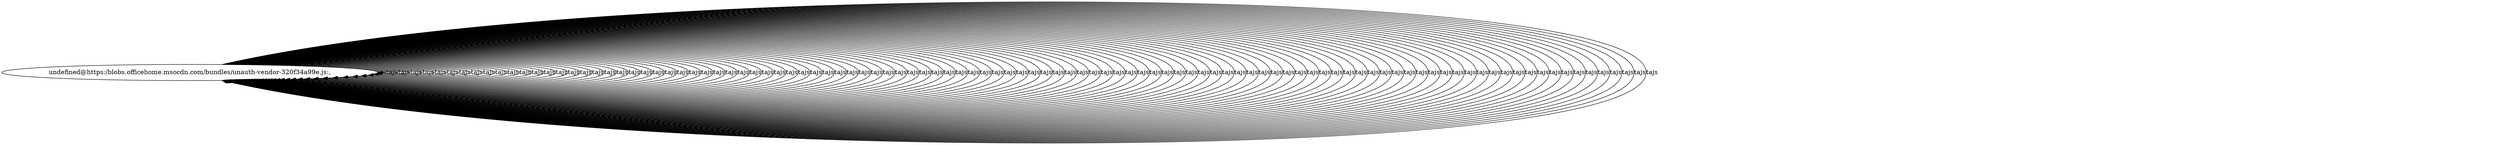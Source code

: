 digraph lacunaCG {
 "undefined@https:/blobs.officehome.msocdn.com/bundles/unauth-vendor-320f34a99e.js:," -> "undefined@https:/blobs.officehome.msocdn.com/bundles/unauth-vendor-320f34a99e.js:," [label="tajs" ];
 "undefined@https:/blobs.officehome.msocdn.com/bundles/unauth-vendor-320f34a99e.js:," -> "undefined@https:/blobs.officehome.msocdn.com/bundles/unauth-vendor-320f34a99e.js:," [label="tajs" ];
 "undefined@https:/blobs.officehome.msocdn.com/bundles/unauth-vendor-320f34a99e.js:," -> "undefined@https:/blobs.officehome.msocdn.com/bundles/unauth-vendor-320f34a99e.js:," [label="tajs" ];
 "undefined@https:/blobs.officehome.msocdn.com/bundles/unauth-vendor-320f34a99e.js:," -> "undefined@https:/blobs.officehome.msocdn.com/bundles/unauth-vendor-320f34a99e.js:," [label="tajs" ];
 "undefined@https:/blobs.officehome.msocdn.com/bundles/unauth-vendor-320f34a99e.js:," -> "undefined@https:/blobs.officehome.msocdn.com/bundles/unauth-vendor-320f34a99e.js:," [label="tajs" ];
 "undefined@https:/blobs.officehome.msocdn.com/bundles/unauth-vendor-320f34a99e.js:," -> "undefined@https:/blobs.officehome.msocdn.com/bundles/unauth-vendor-320f34a99e.js:," [label="tajs" ];
 "undefined@https:/blobs.officehome.msocdn.com/bundles/unauth-vendor-320f34a99e.js:," -> "undefined@https:/blobs.officehome.msocdn.com/bundles/unauth-vendor-320f34a99e.js:," [label="tajs" ];
 "undefined@https:/blobs.officehome.msocdn.com/bundles/unauth-vendor-320f34a99e.js:," -> "undefined@https:/blobs.officehome.msocdn.com/bundles/unauth-vendor-320f34a99e.js:," [label="tajs" ];
 "undefined@https:/blobs.officehome.msocdn.com/bundles/unauth-vendor-320f34a99e.js:," -> "undefined@https:/blobs.officehome.msocdn.com/bundles/unauth-vendor-320f34a99e.js:," [label="tajs" ];
 "undefined@https:/blobs.officehome.msocdn.com/bundles/unauth-vendor-320f34a99e.js:," -> "undefined@https:/blobs.officehome.msocdn.com/bundles/unauth-vendor-320f34a99e.js:," [label="tajs" ];
 "undefined@https:/blobs.officehome.msocdn.com/bundles/unauth-vendor-320f34a99e.js:," -> "undefined@https:/blobs.officehome.msocdn.com/bundles/unauth-vendor-320f34a99e.js:," [label="tajs" ];
 "undefined@https:/blobs.officehome.msocdn.com/bundles/unauth-vendor-320f34a99e.js:," -> "undefined@https:/blobs.officehome.msocdn.com/bundles/unauth-vendor-320f34a99e.js:," [label="tajs" ];
 "undefined@https:/blobs.officehome.msocdn.com/bundles/unauth-vendor-320f34a99e.js:," -> "undefined@https:/blobs.officehome.msocdn.com/bundles/unauth-vendor-320f34a99e.js:," [label="tajs" ];
 "undefined@https:/blobs.officehome.msocdn.com/bundles/unauth-vendor-320f34a99e.js:," -> "undefined@https:/blobs.officehome.msocdn.com/bundles/unauth-vendor-320f34a99e.js:," [label="tajs" ];
 "undefined@https:/blobs.officehome.msocdn.com/bundles/unauth-vendor-320f34a99e.js:," -> "undefined@https:/blobs.officehome.msocdn.com/bundles/unauth-vendor-320f34a99e.js:," [label="tajs" ];
 "undefined@https:/blobs.officehome.msocdn.com/bundles/unauth-vendor-320f34a99e.js:," -> "undefined@https:/blobs.officehome.msocdn.com/bundles/unauth-vendor-320f34a99e.js:," [label="tajs" ];
 "undefined@https:/blobs.officehome.msocdn.com/bundles/unauth-vendor-320f34a99e.js:," -> "undefined@https:/blobs.officehome.msocdn.com/bundles/unauth-vendor-320f34a99e.js:," [label="tajs" ];
 "undefined@https:/blobs.officehome.msocdn.com/bundles/unauth-vendor-320f34a99e.js:," -> "undefined@https:/blobs.officehome.msocdn.com/bundles/unauth-vendor-320f34a99e.js:," [label="tajs" ];
 "undefined@https:/blobs.officehome.msocdn.com/bundles/unauth-vendor-320f34a99e.js:," -> "undefined@https:/blobs.officehome.msocdn.com/bundles/unauth-vendor-320f34a99e.js:," [label="tajs" ];
 "undefined@https:/blobs.officehome.msocdn.com/bundles/unauth-vendor-320f34a99e.js:," -> "undefined@https:/blobs.officehome.msocdn.com/bundles/unauth-vendor-320f34a99e.js:," [label="tajs" ];
 "undefined@https:/blobs.officehome.msocdn.com/bundles/unauth-vendor-320f34a99e.js:," -> "undefined@https:/blobs.officehome.msocdn.com/bundles/unauth-vendor-320f34a99e.js:," [label="tajs" ];
 "undefined@https:/blobs.officehome.msocdn.com/bundles/unauth-vendor-320f34a99e.js:," -> "undefined@https:/blobs.officehome.msocdn.com/bundles/unauth-vendor-320f34a99e.js:," [label="tajs" ];
 "undefined@https:/blobs.officehome.msocdn.com/bundles/unauth-vendor-320f34a99e.js:," -> "undefined@https:/blobs.officehome.msocdn.com/bundles/unauth-vendor-320f34a99e.js:," [label="tajs" ];
 "undefined@https:/blobs.officehome.msocdn.com/bundles/unauth-vendor-320f34a99e.js:," -> "undefined@https:/blobs.officehome.msocdn.com/bundles/unauth-vendor-320f34a99e.js:," [label="tajs" ];
 "undefined@https:/blobs.officehome.msocdn.com/bundles/unauth-vendor-320f34a99e.js:," -> "undefined@https:/blobs.officehome.msocdn.com/bundles/unauth-vendor-320f34a99e.js:," [label="tajs" ];
 "undefined@https:/blobs.officehome.msocdn.com/bundles/unauth-vendor-320f34a99e.js:," -> "undefined@https:/blobs.officehome.msocdn.com/bundles/unauth-vendor-320f34a99e.js:," [label="tajs" ];
 "undefined@https:/blobs.officehome.msocdn.com/bundles/unauth-vendor-320f34a99e.js:," -> "undefined@https:/blobs.officehome.msocdn.com/bundles/unauth-vendor-320f34a99e.js:," [label="tajs" ];
 "undefined@https:/blobs.officehome.msocdn.com/bundles/unauth-vendor-320f34a99e.js:," -> "undefined@https:/blobs.officehome.msocdn.com/bundles/unauth-vendor-320f34a99e.js:," [label="tajs" ];
 "undefined@https:/blobs.officehome.msocdn.com/bundles/unauth-vendor-320f34a99e.js:," -> "undefined@https:/blobs.officehome.msocdn.com/bundles/unauth-vendor-320f34a99e.js:," [label="tajs" ];
 "undefined@https:/blobs.officehome.msocdn.com/bundles/unauth-vendor-320f34a99e.js:," -> "undefined@https:/blobs.officehome.msocdn.com/bundles/unauth-vendor-320f34a99e.js:," [label="tajs" ];
 "undefined@https:/blobs.officehome.msocdn.com/bundles/unauth-vendor-320f34a99e.js:," -> "undefined@https:/blobs.officehome.msocdn.com/bundles/unauth-vendor-320f34a99e.js:," [label="tajs" ];
 "undefined@https:/blobs.officehome.msocdn.com/bundles/unauth-vendor-320f34a99e.js:," -> "undefined@https:/blobs.officehome.msocdn.com/bundles/unauth-vendor-320f34a99e.js:," [label="tajs" ];
 "undefined@https:/blobs.officehome.msocdn.com/bundles/unauth-vendor-320f34a99e.js:," -> "undefined@https:/blobs.officehome.msocdn.com/bundles/unauth-vendor-320f34a99e.js:," [label="tajs" ];
 "undefined@https:/blobs.officehome.msocdn.com/bundles/unauth-vendor-320f34a99e.js:," -> "undefined@https:/blobs.officehome.msocdn.com/bundles/unauth-vendor-320f34a99e.js:," [label="tajs" ];
 "undefined@https:/blobs.officehome.msocdn.com/bundles/unauth-vendor-320f34a99e.js:," -> "undefined@https:/blobs.officehome.msocdn.com/bundles/unauth-vendor-320f34a99e.js:," [label="tajs" ];
 "undefined@https:/blobs.officehome.msocdn.com/bundles/unauth-vendor-320f34a99e.js:," -> "undefined@https:/blobs.officehome.msocdn.com/bundles/unauth-vendor-320f34a99e.js:," [label="tajs" ];
 "undefined@https:/blobs.officehome.msocdn.com/bundles/unauth-vendor-320f34a99e.js:," -> "undefined@https:/blobs.officehome.msocdn.com/bundles/unauth-vendor-320f34a99e.js:," [label="tajs" ];
 "undefined@https:/blobs.officehome.msocdn.com/bundles/unauth-vendor-320f34a99e.js:," -> "undefined@https:/blobs.officehome.msocdn.com/bundles/unauth-vendor-320f34a99e.js:," [label="tajs" ];
 "undefined@https:/blobs.officehome.msocdn.com/bundles/unauth-vendor-320f34a99e.js:," -> "undefined@https:/blobs.officehome.msocdn.com/bundles/unauth-vendor-320f34a99e.js:," [label="tajs" ];
 "undefined@https:/blobs.officehome.msocdn.com/bundles/unauth-vendor-320f34a99e.js:," -> "undefined@https:/blobs.officehome.msocdn.com/bundles/unauth-vendor-320f34a99e.js:," [label="tajs" ];
 "undefined@https:/blobs.officehome.msocdn.com/bundles/unauth-vendor-320f34a99e.js:," -> "undefined@https:/blobs.officehome.msocdn.com/bundles/unauth-vendor-320f34a99e.js:," [label="tajs" ];
 "undefined@https:/blobs.officehome.msocdn.com/bundles/unauth-vendor-320f34a99e.js:," -> "undefined@https:/blobs.officehome.msocdn.com/bundles/unauth-vendor-320f34a99e.js:," [label="tajs" ];
 "undefined@https:/blobs.officehome.msocdn.com/bundles/unauth-vendor-320f34a99e.js:," -> "undefined@https:/blobs.officehome.msocdn.com/bundles/unauth-vendor-320f34a99e.js:," [label="tajs" ];
 "undefined@https:/blobs.officehome.msocdn.com/bundles/unauth-vendor-320f34a99e.js:," -> "undefined@https:/blobs.officehome.msocdn.com/bundles/unauth-vendor-320f34a99e.js:," [label="tajs" ];
 "undefined@https:/blobs.officehome.msocdn.com/bundles/unauth-vendor-320f34a99e.js:," -> "undefined@https:/blobs.officehome.msocdn.com/bundles/unauth-vendor-320f34a99e.js:," [label="tajs" ];
 "undefined@https:/blobs.officehome.msocdn.com/bundles/unauth-vendor-320f34a99e.js:," -> "undefined@https:/blobs.officehome.msocdn.com/bundles/unauth-vendor-320f34a99e.js:," [label="tajs" ];
 "undefined@https:/blobs.officehome.msocdn.com/bundles/unauth-vendor-320f34a99e.js:," -> "undefined@https:/blobs.officehome.msocdn.com/bundles/unauth-vendor-320f34a99e.js:," [label="tajs" ];
 "undefined@https:/blobs.officehome.msocdn.com/bundles/unauth-vendor-320f34a99e.js:," -> "undefined@https:/blobs.officehome.msocdn.com/bundles/unauth-vendor-320f34a99e.js:," [label="tajs" ];
 "undefined@https:/blobs.officehome.msocdn.com/bundles/unauth-vendor-320f34a99e.js:," -> "undefined@https:/blobs.officehome.msocdn.com/bundles/unauth-vendor-320f34a99e.js:," [label="tajs" ];
 "undefined@https:/blobs.officehome.msocdn.com/bundles/unauth-vendor-320f34a99e.js:," -> "undefined@https:/blobs.officehome.msocdn.com/bundles/unauth-vendor-320f34a99e.js:," [label="tajs" ];
 "undefined@https:/blobs.officehome.msocdn.com/bundles/unauth-vendor-320f34a99e.js:," -> "undefined@https:/blobs.officehome.msocdn.com/bundles/unauth-vendor-320f34a99e.js:," [label="tajs" ];
 "undefined@https:/blobs.officehome.msocdn.com/bundles/unauth-vendor-320f34a99e.js:," -> "undefined@https:/blobs.officehome.msocdn.com/bundles/unauth-vendor-320f34a99e.js:," [label="tajs" ];
 "undefined@https:/blobs.officehome.msocdn.com/bundles/unauth-vendor-320f34a99e.js:," -> "undefined@https:/blobs.officehome.msocdn.com/bundles/unauth-vendor-320f34a99e.js:," [label="tajs" ];
 "undefined@https:/blobs.officehome.msocdn.com/bundles/unauth-vendor-320f34a99e.js:," -> "undefined@https:/blobs.officehome.msocdn.com/bundles/unauth-vendor-320f34a99e.js:," [label="tajs" ];
 "undefined@https:/blobs.officehome.msocdn.com/bundles/unauth-vendor-320f34a99e.js:," -> "undefined@https:/blobs.officehome.msocdn.com/bundles/unauth-vendor-320f34a99e.js:," [label="tajs" ];
 "undefined@https:/blobs.officehome.msocdn.com/bundles/unauth-vendor-320f34a99e.js:," -> "undefined@https:/blobs.officehome.msocdn.com/bundles/unauth-vendor-320f34a99e.js:," [label="tajs" ];
 "undefined@https:/blobs.officehome.msocdn.com/bundles/unauth-vendor-320f34a99e.js:," -> "undefined@https:/blobs.officehome.msocdn.com/bundles/unauth-vendor-320f34a99e.js:," [label="tajs" ];
 "undefined@https:/blobs.officehome.msocdn.com/bundles/unauth-vendor-320f34a99e.js:," -> "undefined@https:/blobs.officehome.msocdn.com/bundles/unauth-vendor-320f34a99e.js:," [label="tajs" ];
 "undefined@https:/blobs.officehome.msocdn.com/bundles/unauth-vendor-320f34a99e.js:," -> "undefined@https:/blobs.officehome.msocdn.com/bundles/unauth-vendor-320f34a99e.js:," [label="tajs" ];
 "undefined@https:/blobs.officehome.msocdn.com/bundles/unauth-vendor-320f34a99e.js:," -> "undefined@https:/blobs.officehome.msocdn.com/bundles/unauth-vendor-320f34a99e.js:," [label="tajs" ];
 "undefined@https:/blobs.officehome.msocdn.com/bundles/unauth-vendor-320f34a99e.js:," -> "undefined@https:/blobs.officehome.msocdn.com/bundles/unauth-vendor-320f34a99e.js:," [label="tajs" ];
 "undefined@https:/blobs.officehome.msocdn.com/bundles/unauth-vendor-320f34a99e.js:," -> "undefined@https:/blobs.officehome.msocdn.com/bundles/unauth-vendor-320f34a99e.js:," [label="tajs" ];
 "undefined@https:/blobs.officehome.msocdn.com/bundles/unauth-vendor-320f34a99e.js:," -> "undefined@https:/blobs.officehome.msocdn.com/bundles/unauth-vendor-320f34a99e.js:," [label="tajs" ];
 "undefined@https:/blobs.officehome.msocdn.com/bundles/unauth-vendor-320f34a99e.js:," -> "undefined@https:/blobs.officehome.msocdn.com/bundles/unauth-vendor-320f34a99e.js:," [label="tajs" ];
 "undefined@https:/blobs.officehome.msocdn.com/bundles/unauth-vendor-320f34a99e.js:," -> "undefined@https:/blobs.officehome.msocdn.com/bundles/unauth-vendor-320f34a99e.js:," [label="tajs" ];
 "undefined@https:/blobs.officehome.msocdn.com/bundles/unauth-vendor-320f34a99e.js:," -> "undefined@https:/blobs.officehome.msocdn.com/bundles/unauth-vendor-320f34a99e.js:," [label="tajs" ];
 "undefined@https:/blobs.officehome.msocdn.com/bundles/unauth-vendor-320f34a99e.js:," -> "undefined@https:/blobs.officehome.msocdn.com/bundles/unauth-vendor-320f34a99e.js:," [label="tajs" ];
 "undefined@https:/blobs.officehome.msocdn.com/bundles/unauth-vendor-320f34a99e.js:," -> "undefined@https:/blobs.officehome.msocdn.com/bundles/unauth-vendor-320f34a99e.js:," [label="tajs" ];
 "undefined@https:/blobs.officehome.msocdn.com/bundles/unauth-vendor-320f34a99e.js:," -> "undefined@https:/blobs.officehome.msocdn.com/bundles/unauth-vendor-320f34a99e.js:," [label="tajs" ];
 "undefined@https:/blobs.officehome.msocdn.com/bundles/unauth-vendor-320f34a99e.js:," -> "undefined@https:/blobs.officehome.msocdn.com/bundles/unauth-vendor-320f34a99e.js:," [label="tajs" ];
 "undefined@https:/blobs.officehome.msocdn.com/bundles/unauth-vendor-320f34a99e.js:," -> "undefined@https:/blobs.officehome.msocdn.com/bundles/unauth-vendor-320f34a99e.js:," [label="tajs" ];
 "undefined@https:/blobs.officehome.msocdn.com/bundles/unauth-vendor-320f34a99e.js:," -> "undefined@https:/blobs.officehome.msocdn.com/bundles/unauth-vendor-320f34a99e.js:," [label="tajs" ];
 "undefined@https:/blobs.officehome.msocdn.com/bundles/unauth-vendor-320f34a99e.js:," -> "undefined@https:/blobs.officehome.msocdn.com/bundles/unauth-vendor-320f34a99e.js:," [label="tajs" ];
 "undefined@https:/blobs.officehome.msocdn.com/bundles/unauth-vendor-320f34a99e.js:," -> "undefined@https:/blobs.officehome.msocdn.com/bundles/unauth-vendor-320f34a99e.js:," [label="tajs" ];
 "undefined@https:/blobs.officehome.msocdn.com/bundles/unauth-vendor-320f34a99e.js:," -> "undefined@https:/blobs.officehome.msocdn.com/bundles/unauth-vendor-320f34a99e.js:," [label="tajs" ];
 "undefined@https:/blobs.officehome.msocdn.com/bundles/unauth-vendor-320f34a99e.js:," -> "undefined@https:/blobs.officehome.msocdn.com/bundles/unauth-vendor-320f34a99e.js:," [label="tajs" ];
 "undefined@https:/blobs.officehome.msocdn.com/bundles/unauth-vendor-320f34a99e.js:," -> "undefined@https:/blobs.officehome.msocdn.com/bundles/unauth-vendor-320f34a99e.js:," [label="tajs" ];
 "undefined@https:/blobs.officehome.msocdn.com/bundles/unauth-vendor-320f34a99e.js:," -> "undefined@https:/blobs.officehome.msocdn.com/bundles/unauth-vendor-320f34a99e.js:," [label="tajs" ];
 "undefined@https:/blobs.officehome.msocdn.com/bundles/unauth-vendor-320f34a99e.js:," -> "undefined@https:/blobs.officehome.msocdn.com/bundles/unauth-vendor-320f34a99e.js:," [label="tajs" ];
 "undefined@https:/blobs.officehome.msocdn.com/bundles/unauth-vendor-320f34a99e.js:," -> "undefined@https:/blobs.officehome.msocdn.com/bundles/unauth-vendor-320f34a99e.js:," [label="tajs" ];
 "undefined@https:/blobs.officehome.msocdn.com/bundles/unauth-vendor-320f34a99e.js:," -> "undefined@https:/blobs.officehome.msocdn.com/bundles/unauth-vendor-320f34a99e.js:," [label="tajs" ];
 "undefined@https:/blobs.officehome.msocdn.com/bundles/unauth-vendor-320f34a99e.js:," -> "undefined@https:/blobs.officehome.msocdn.com/bundles/unauth-vendor-320f34a99e.js:," [label="tajs" ];
 "undefined@https:/blobs.officehome.msocdn.com/bundles/unauth-vendor-320f34a99e.js:," -> "undefined@https:/blobs.officehome.msocdn.com/bundles/unauth-vendor-320f34a99e.js:," [label="tajs" ];
 "undefined@https:/blobs.officehome.msocdn.com/bundles/unauth-vendor-320f34a99e.js:," -> "undefined@https:/blobs.officehome.msocdn.com/bundles/unauth-vendor-320f34a99e.js:," [label="tajs" ];
 "undefined@https:/blobs.officehome.msocdn.com/bundles/unauth-vendor-320f34a99e.js:," -> "undefined@https:/blobs.officehome.msocdn.com/bundles/unauth-vendor-320f34a99e.js:," [label="tajs" ];
 "undefined@https:/blobs.officehome.msocdn.com/bundles/unauth-vendor-320f34a99e.js:," -> "undefined@https:/blobs.officehome.msocdn.com/bundles/unauth-vendor-320f34a99e.js:," [label="tajs" ];
 "undefined@https:/blobs.officehome.msocdn.com/bundles/unauth-vendor-320f34a99e.js:," -> "undefined@https:/blobs.officehome.msocdn.com/bundles/unauth-vendor-320f34a99e.js:," [label="tajs" ];
 "undefined@https:/blobs.officehome.msocdn.com/bundles/unauth-vendor-320f34a99e.js:," -> "undefined@https:/blobs.officehome.msocdn.com/bundles/unauth-vendor-320f34a99e.js:," [label="tajs" ];
 "undefined@https:/blobs.officehome.msocdn.com/bundles/unauth-vendor-320f34a99e.js:," -> "undefined@https:/blobs.officehome.msocdn.com/bundles/unauth-vendor-320f34a99e.js:," [label="tajs" ];
 "undefined@https:/blobs.officehome.msocdn.com/bundles/unauth-vendor-320f34a99e.js:," -> "undefined@https:/blobs.officehome.msocdn.com/bundles/unauth-vendor-320f34a99e.js:," [label="tajs" ];
 "undefined@https:/blobs.officehome.msocdn.com/bundles/unauth-vendor-320f34a99e.js:," -> "undefined@https:/blobs.officehome.msocdn.com/bundles/unauth-vendor-320f34a99e.js:," [label="tajs" ];
 "undefined@https:/blobs.officehome.msocdn.com/bundles/unauth-vendor-320f34a99e.js:," -> "undefined@https:/blobs.officehome.msocdn.com/bundles/unauth-vendor-320f34a99e.js:," [label="tajs" ];
 "undefined@https:/blobs.officehome.msocdn.com/bundles/unauth-vendor-320f34a99e.js:," -> "undefined@https:/blobs.officehome.msocdn.com/bundles/unauth-vendor-320f34a99e.js:," [label="tajs" ];
 "undefined@https:/blobs.officehome.msocdn.com/bundles/unauth-vendor-320f34a99e.js:," -> "undefined@https:/blobs.officehome.msocdn.com/bundles/unauth-vendor-320f34a99e.js:," [label="tajs" ];
 "undefined@https:/blobs.officehome.msocdn.com/bundles/unauth-vendor-320f34a99e.js:," -> "undefined@https:/blobs.officehome.msocdn.com/bundles/unauth-vendor-320f34a99e.js:," [label="tajs" ];
 "undefined@https:/blobs.officehome.msocdn.com/bundles/unauth-vendor-320f34a99e.js:," -> "undefined@https:/blobs.officehome.msocdn.com/bundles/unauth-vendor-320f34a99e.js:," [label="tajs" ];
 "undefined@https:/blobs.officehome.msocdn.com/bundles/unauth-vendor-320f34a99e.js:," -> "undefined@https:/blobs.officehome.msocdn.com/bundles/unauth-vendor-320f34a99e.js:," [label="tajs" ];
 "undefined@https:/blobs.officehome.msocdn.com/bundles/unauth-vendor-320f34a99e.js:," -> "undefined@https:/blobs.officehome.msocdn.com/bundles/unauth-vendor-320f34a99e.js:," [label="tajs" ];
 "undefined@https:/blobs.officehome.msocdn.com/bundles/unauth-vendor-320f34a99e.js:," -> "undefined@https:/blobs.officehome.msocdn.com/bundles/unauth-vendor-320f34a99e.js:," [label="tajs" ];
 "undefined@https:/blobs.officehome.msocdn.com/bundles/unauth-vendor-320f34a99e.js:," -> "undefined@https:/blobs.officehome.msocdn.com/bundles/unauth-vendor-320f34a99e.js:," [label="tajs" ];
 "undefined@https:/blobs.officehome.msocdn.com/bundles/unauth-vendor-320f34a99e.js:," -> "undefined@https:/blobs.officehome.msocdn.com/bundles/unauth-vendor-320f34a99e.js:," [label="tajs" ];
 "undefined@https:/blobs.officehome.msocdn.com/bundles/unauth-vendor-320f34a99e.js:," -> "undefined@https:/blobs.officehome.msocdn.com/bundles/unauth-vendor-320f34a99e.js:," [label="tajs" ];
 "undefined@https:/blobs.officehome.msocdn.com/bundles/unauth-vendor-320f34a99e.js:," -> "undefined@https:/blobs.officehome.msocdn.com/bundles/unauth-vendor-320f34a99e.js:," [label="tajs" ];
 "undefined@https:/blobs.officehome.msocdn.com/bundles/unauth-vendor-320f34a99e.js:," -> "undefined@https:/blobs.officehome.msocdn.com/bundles/unauth-vendor-320f34a99e.js:," [label="tajs" ];
 "undefined@https:/blobs.officehome.msocdn.com/bundles/unauth-vendor-320f34a99e.js:," -> "undefined@https:/blobs.officehome.msocdn.com/bundles/unauth-vendor-320f34a99e.js:," [label="tajs" ];
 }